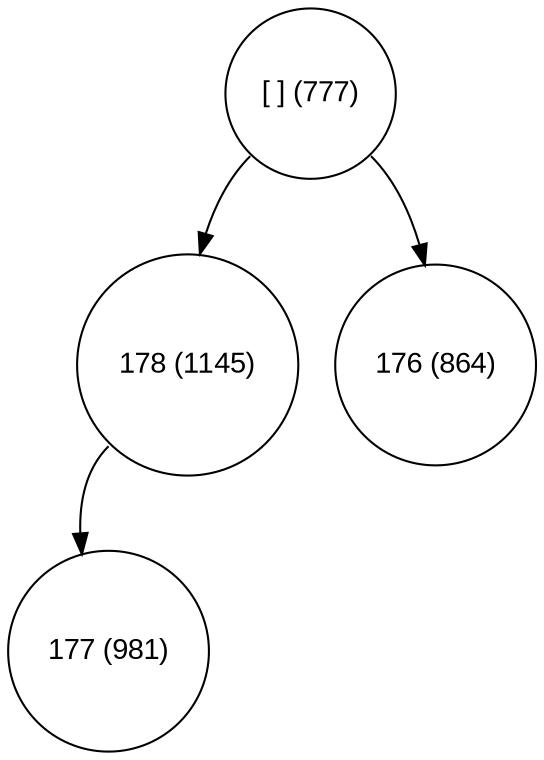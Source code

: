 digraph move_down {
	node [fontname="Arial", shape="circle", width=0.5]; 

	0 [label = "[ ] (777)"];
	0:sw -> 1;
	1 [label = "178 (1145)"];
	1:sw -> 3;
	3 [label = "177 (981)"];
	0:se -> 2;
	2 [label = "176 (864)"];
}

